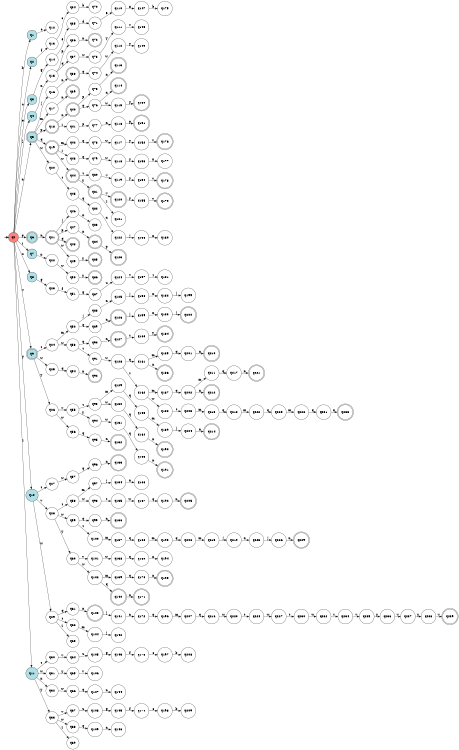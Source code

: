 digraph APTAALF {
__start0 [style = invis, shape = none, label = "", width = 0, height = 0];

rankdir=LR;
size="8,5";

s0 [style="filled", color="black", fillcolor="#ff817b" shape="circle", label="q0"];
s1 [style="filled", color="black", fillcolor="powderblue" shape="circle", label="q1"];
s2 [style="filled", color="black", fillcolor="powderblue" shape="circle", label="q2"];
s3 [style="filled", color="black", fillcolor="powderblue" shape="circle", label="q3"];
s4 [style="filled", color="black", fillcolor="powderblue" shape="circle", label="q4"];
s5 [style="rounded,filled", color="black", fillcolor="powderblue" shape="doublecircle", label="q5"];
s6 [style="rounded,filled", color="black", fillcolor="powderblue" shape="doublecircle", label="q6"];
s7 [style="filled", color="black", fillcolor="powderblue" shape="circle", label="q7"];
s8 [style="filled", color="black", fillcolor="powderblue" shape="circle", label="q8"];
s9 [style="rounded,filled", color="black", fillcolor="powderblue" shape="doublecircle", label="q9"];
s10 [style="filled", color="black", fillcolor="powderblue" shape="circle", label="q10"];
s11 [style="filled", color="black", fillcolor="powderblue" shape="circle", label="q11"];
s12 [style="filled", color="black", fillcolor="white" shape="circle", label="q12"];
s13 [style="filled", color="black", fillcolor="white" shape="circle", label="q13"];
s14 [style="filled", color="black", fillcolor="white" shape="circle", label="q14"];
s15 [style="filled", color="black", fillcolor="white" shape="circle", label="q15"];
s16 [style="filled", color="black", fillcolor="white" shape="circle", label="q16"];
s17 [style="filled", color="black", fillcolor="white" shape="circle", label="q17"];
s18 [style="rounded,filled", color="black", fillcolor="white" shape="doublecircle", label="q18"];
s19 [style="rounded,filled", color="black", fillcolor="white" shape="doublecircle", label="q19"];
s20 [style="filled", color="black", fillcolor="white" shape="circle", label="q20"];
s21 [style="rounded,filled", color="black", fillcolor="white" shape="doublecircle", label="q21"];
s22 [style="filled", color="black", fillcolor="white" shape="circle", label="q22"];
s23 [style="filled", color="black", fillcolor="white" shape="circle", label="q23"];
s24 [style="filled", color="black", fillcolor="white" shape="circle", label="q24"];
s25 [style="filled", color="black", fillcolor="white" shape="circle", label="q25"];
s26 [style="filled", color="black", fillcolor="white" shape="circle", label="q26"];
s27 [style="filled", color="black", fillcolor="white" shape="circle", label="q27"];
s28 [style="filled", color="black", fillcolor="white" shape="circle", label="q28"];
s29 [style="filled", color="black", fillcolor="white" shape="circle", label="q29"];
s30 [style="filled", color="black", fillcolor="white" shape="circle", label="q30"];
s31 [style="filled", color="black", fillcolor="white" shape="circle", label="q31"];
s32 [style="filled", color="black", fillcolor="white" shape="circle", label="q32"];
s33 [style="filled", color="black", fillcolor="white" shape="circle", label="q33"];
s34 [style="filled", color="black", fillcolor="white" shape="circle", label="q34"];
s35 [style="filled", color="black", fillcolor="white" shape="circle", label="q35"];
s36 [style="filled", color="black", fillcolor="white" shape="circle", label="q36"];
s37 [style="filled", color="black", fillcolor="white" shape="circle", label="q37"];
s38 [style="rounded,filled", color="black", fillcolor="white" shape="doublecircle", label="q38"];
s39 [style="rounded,filled", color="black", fillcolor="white" shape="doublecircle", label="q39"];
s40 [style="rounded,filled", color="black", fillcolor="white" shape="doublecircle", label="q40"];
s41 [style="filled", color="black", fillcolor="white" shape="circle", label="q41"];
s42 [style="filled", color="black", fillcolor="white" shape="circle", label="q42"];
s43 [style="filled", color="black", fillcolor="white" shape="circle", label="q43"];
s44 [style="rounded,filled", color="black", fillcolor="white" shape="doublecircle", label="q44"];
s45 [style="filled", color="black", fillcolor="white" shape="circle", label="q45"];
s46 [style="filled", color="black", fillcolor="white" shape="circle", label="q46"];
s47 [style="filled", color="black", fillcolor="white" shape="circle", label="q47"];
s48 [style="rounded,filled", color="black", fillcolor="white" shape="doublecircle", label="q48"];
s49 [style="filled", color="black", fillcolor="white" shape="circle", label="q49"];
s50 [style="filled", color="black", fillcolor="white" shape="circle", label="q50"];
s51 [style="filled", color="black", fillcolor="white" shape="circle", label="q51"];
s52 [style="filled", color="black", fillcolor="white" shape="circle", label="q52"];
s53 [style="filled", color="black", fillcolor="white" shape="circle", label="q53"];
s54 [style="filled", color="black", fillcolor="white" shape="circle", label="q54"];
s55 [style="filled", color="black", fillcolor="white" shape="circle", label="q55"];
s56 [style="filled", color="black", fillcolor="white" shape="circle", label="q56"];
s57 [style="filled", color="black", fillcolor="white" shape="circle", label="q57"];
s58 [style="filled", color="black", fillcolor="white" shape="circle", label="q58"];
s59 [style="filled", color="black", fillcolor="white" shape="circle", label="q59"];
s60 [style="filled", color="black", fillcolor="white" shape="circle", label="q60"];
s61 [style="filled", color="black", fillcolor="white" shape="circle", label="q61"];
s62 [style="filled", color="black", fillcolor="white" shape="circle", label="q62"];
s63 [style="filled", color="black", fillcolor="white" shape="circle", label="q63"];
s64 [style="filled", color="black", fillcolor="white" shape="circle", label="q64"];
s65 [style="filled", color="black", fillcolor="white" shape="circle", label="q65"];
s66 [style="filled", color="black", fillcolor="white" shape="circle", label="q66"];
s67 [style="filled", color="black", fillcolor="white" shape="circle", label="q67"];
s68 [style="filled", color="black", fillcolor="white" shape="circle", label="q68"];
s69 [style="filled", color="black", fillcolor="white" shape="circle", label="q69"];
s70 [style="filled", color="black", fillcolor="white" shape="circle", label="q70"];
s71 [style="filled", color="black", fillcolor="white" shape="circle", label="q71"];
s72 [style="rounded,filled", color="black", fillcolor="white" shape="doublecircle", label="q72"];
s73 [style="filled", color="black", fillcolor="white" shape="circle", label="q73"];
s74 [style="filled", color="black", fillcolor="white" shape="circle", label="q74"];
s75 [style="filled", color="black", fillcolor="white" shape="circle", label="q75"];
s76 [style="filled", color="black", fillcolor="white" shape="circle", label="q76"];
s77 [style="filled", color="black", fillcolor="white" shape="circle", label="q77"];
s78 [style="filled", color="black", fillcolor="white" shape="circle", label="q78"];
s79 [style="filled", color="black", fillcolor="white" shape="circle", label="q79"];
s80 [style="filled", color="black", fillcolor="white" shape="circle", label="q80"];
s81 [style="rounded,filled", color="black", fillcolor="white" shape="doublecircle", label="q81"];
s82 [style="filled", color="black", fillcolor="white" shape="circle", label="q82"];
s83 [style="filled", color="black", fillcolor="white" shape="circle", label="q83"];
s84 [style="rounded,filled", color="black", fillcolor="white" shape="doublecircle", label="q84"];
s85 [style="rounded,filled", color="black", fillcolor="white" shape="doublecircle", label="q85"];
s86 [style="rounded,filled", color="black", fillcolor="white" shape="doublecircle", label="q86"];
s87 [style="filled", color="black", fillcolor="white" shape="circle", label="q87"];
s88 [style="filled", color="black", fillcolor="white" shape="circle", label="q88"];
s89 [style="filled", color="black", fillcolor="white" shape="circle", label="q89"];
s90 [style="filled", color="black", fillcolor="white" shape="circle", label="q90"];
s91 [style="filled", color="black", fillcolor="white" shape="circle", label="q91"];
s92 [style="rounded,filled", color="black", fillcolor="white" shape="doublecircle", label="q92"];
s93 [style="filled", color="black", fillcolor="white" shape="circle", label="q93"];
s94 [style="filled", color="black", fillcolor="white" shape="circle", label="q94"];
s95 [style="filled", color="black", fillcolor="white" shape="circle", label="q95"];
s96 [style="filled", color="black", fillcolor="white" shape="circle", label="q96"];
s97 [style="filled", color="black", fillcolor="white" shape="circle", label="q97"];
s98 [style="filled", color="black", fillcolor="white" shape="circle", label="q98"];
s99 [style="filled", color="black", fillcolor="white" shape="circle", label="q99"];
s100 [style="filled", color="black", fillcolor="white" shape="circle", label="q100"];
s101 [style="filled", color="black", fillcolor="white" shape="circle", label="q101"];
s102 [style="filled", color="black", fillcolor="white" shape="circle", label="q102"];
s103 [style="rounded,filled", color="black", fillcolor="white" shape="doublecircle", label="q103"];
s104 [style="filled", color="black", fillcolor="white" shape="circle", label="q104"];
s105 [style="filled", color="black", fillcolor="white" shape="circle", label="q105"];
s106 [style="filled", color="black", fillcolor="white" shape="circle", label="q106"];
s107 [style="filled", color="black", fillcolor="white" shape="circle", label="q107"];
s108 [style="filled", color="black", fillcolor="white" shape="circle", label="q108"];
s109 [style="filled", color="black", fillcolor="white" shape="circle", label="q109"];
s110 [style="filled", color="black", fillcolor="white" shape="circle", label="q110"];
s111 [style="filled", color="black", fillcolor="white" shape="circle", label="q111"];
s112 [style="filled", color="black", fillcolor="white" shape="circle", label="q112"];
s113 [style="rounded,filled", color="black", fillcolor="white" shape="doublecircle", label="q113"];
s114 [style="rounded,filled", color="black", fillcolor="white" shape="doublecircle", label="q114"];
s115 [style="filled", color="black", fillcolor="white" shape="circle", label="q115"];
s116 [style="filled", color="black", fillcolor="white" shape="circle", label="q116"];
s117 [style="filled", color="black", fillcolor="white" shape="circle", label="q117"];
s118 [style="filled", color="black", fillcolor="white" shape="circle", label="q118"];
s119 [style="filled", color="black", fillcolor="white" shape="circle", label="q119"];
s120 [style="rounded,filled", color="black", fillcolor="white" shape="doublecircle", label="q120"];
s121 [style="filled", color="black", fillcolor="white" shape="circle", label="q121"];
s122 [style="filled", color="black", fillcolor="white" shape="circle", label="q122"];
s123 [style="rounded,filled", color="black", fillcolor="white" shape="doublecircle", label="q123"];
s124 [style="filled", color="black", fillcolor="white" shape="circle", label="q124"];
s125 [style="filled", color="black", fillcolor="white" shape="circle", label="q125"];
s126 [style="rounded,filled", color="black", fillcolor="white" shape="doublecircle", label="q126"];
s127 [style="rounded,filled", color="black", fillcolor="white" shape="doublecircle", label="q127"];
s128 [style="filled", color="black", fillcolor="white" shape="circle", label="q128"];
s129 [style="filled", color="black", fillcolor="white" shape="circle", label="q129"];
s130 [style="filled", color="black", fillcolor="white" shape="circle", label="q130"];
s131 [style="filled", color="black", fillcolor="white" shape="circle", label="q131"];
s132 [style="rounded,filled", color="black", fillcolor="white" shape="doublecircle", label="q132"];
s133 [style="rounded,filled", color="black", fillcolor="white" shape="doublecircle", label="q133"];
s134 [style="filled", color="black", fillcolor="white" shape="circle", label="q134"];
s135 [style="filled", color="black", fillcolor="white" shape="circle", label="q135"];
s136 [style="rounded,filled", color="black", fillcolor="white" shape="doublecircle", label="q136"];
s137 [style="filled", color="black", fillcolor="white" shape="circle", label="q137"];
s138 [style="filled", color="black", fillcolor="white" shape="circle", label="q138"];
s139 [style="filled", color="black", fillcolor="white" shape="circle", label="q139"];
s140 [style="rounded,filled", color="black", fillcolor="white" shape="doublecircle", label="q140"];
s141 [style="filled", color="black", fillcolor="white" shape="circle", label="q141"];
s142 [style="filled", color="black", fillcolor="white" shape="circle", label="q142"];
s143 [style="filled", color="black", fillcolor="white" shape="circle", label="q143"];
s144 [style="filled", color="black", fillcolor="white" shape="circle", label="q144"];
s145 [style="filled", color="black", fillcolor="white" shape="circle", label="q145"];
s146 [style="filled", color="black", fillcolor="white" shape="circle", label="q146"];
s147 [style="filled", color="black", fillcolor="white" shape="circle", label="q147"];
s148 [style="filled", color="black", fillcolor="white" shape="circle", label="q148"];
s149 [style="filled", color="black", fillcolor="white" shape="circle", label="q149"];
s150 [style="rounded,filled", color="black", fillcolor="white" shape="doublecircle", label="q150"];
s151 [style="rounded,filled", color="black", fillcolor="white" shape="doublecircle", label="q151"];
s152 [style="filled", color="black", fillcolor="white" shape="circle", label="q152"];
s153 [style="filled", color="black", fillcolor="white" shape="circle", label="q153"];
s154 [style="filled", color="black", fillcolor="white" shape="circle", label="q154"];
s155 [style="filled", color="black", fillcolor="white" shape="circle", label="q155"];
s156 [style="filled", color="black", fillcolor="white" shape="circle", label="q156"];
s157 [style="filled", color="black", fillcolor="white" shape="circle", label="q157"];
s158 [style="filled", color="black", fillcolor="white" shape="circle", label="q158"];
s159 [style="filled", color="black", fillcolor="white" shape="circle", label="q159"];
s160 [style="filled", color="black", fillcolor="white" shape="circle", label="q160"];
s161 [style="filled", color="black", fillcolor="white" shape="circle", label="q161"];
s162 [style="filled", color="black", fillcolor="white" shape="circle", label="q162"];
s163 [style="filled", color="black", fillcolor="white" shape="circle", label="q163"];
s164 [style="filled", color="black", fillcolor="white" shape="circle", label="q164"];
s165 [style="filled", color="black", fillcolor="white" shape="circle", label="q165"];
s166 [style="filled", color="black", fillcolor="white" shape="circle", label="q166"];
s167 [style="filled", color="black", fillcolor="white" shape="circle", label="q167"];
s168 [style="filled", color="black", fillcolor="white" shape="circle", label="q168"];
s169 [style="filled", color="black", fillcolor="white" shape="circle", label="q169"];
s170 [style="filled", color="black", fillcolor="white" shape="circle", label="q170"];
s171 [style="rounded,filled", color="black", fillcolor="white" shape="doublecircle", label="q171"];
s172 [style="filled", color="black", fillcolor="white" shape="circle", label="q172"];
s173 [style="filled", color="black", fillcolor="white" shape="circle", label="q173"];
s174 [style="filled", color="black", fillcolor="white" shape="circle", label="q174"];
s175 [style="filled", color="black", fillcolor="white" shape="circle", label="q175"];
s176 [style="rounded,filled", color="black", fillcolor="white" shape="doublecircle", label="q176"];
s177 [style="filled", color="black", fillcolor="white" shape="circle", label="q177"];
s178 [style="rounded,filled", color="black", fillcolor="white" shape="doublecircle", label="q178"];
s179 [style="rounded,filled", color="black", fillcolor="white" shape="doublecircle", label="q179"];
s180 [style="filled", color="black", fillcolor="white" shape="circle", label="q180"];
s181 [style="filled", color="black", fillcolor="white" shape="circle", label="q181"];
s182 [style="filled", color="black", fillcolor="white" shape="circle", label="q182"];
s183 [style="filled", color="black", fillcolor="white" shape="circle", label="q183"];
s184 [style="rounded,filled", color="black", fillcolor="white" shape="doublecircle", label="q184"];
s185 [style="filled", color="black", fillcolor="white" shape="circle", label="q185"];
s186 [style="rounded,filled", color="black", fillcolor="white" shape="doublecircle", label="q186"];
s187 [style="filled", color="black", fillcolor="white" shape="circle", label="q187"];
s188 [style="filled", color="black", fillcolor="white" shape="circle", label="q188"];
s189 [style="filled", color="black", fillcolor="white" shape="circle", label="q189"];
s190 [style="rounded,filled", color="black", fillcolor="white" shape="doublecircle", label="q190"];
s191 [style="rounded,filled", color="black", fillcolor="white" shape="doublecircle", label="q191"];
s192 [style="filled", color="black", fillcolor="white" shape="circle", label="q192"];
s193 [style="filled", color="black", fillcolor="white" shape="circle", label="q193"];
s194 [style="filled", color="black", fillcolor="white" shape="circle", label="q194"];
s195 [style="rounded,filled", color="black", fillcolor="white" shape="doublecircle", label="q195"];
s196 [style="filled", color="black", fillcolor="white" shape="circle", label="q196"];
s197 [style="filled", color="black", fillcolor="white" shape="circle", label="q197"];
s198 [style="filled", color="black", fillcolor="white" shape="circle", label="q198"];
s199 [style="filled", color="black", fillcolor="white" shape="circle", label="q199"];
s200 [style="rounded,filled", color="black", fillcolor="white" shape="doublecircle", label="q200"];
s201 [style="filled", color="black", fillcolor="white" shape="circle", label="q201"];
s202 [style="filled", color="black", fillcolor="white" shape="circle", label="q202"];
s203 [style="filled", color="black", fillcolor="white" shape="circle", label="q203"];
s204 [style="filled", color="black", fillcolor="white" shape="circle", label="q204"];
s205 [style="rounded,filled", color="black", fillcolor="white" shape="doublecircle", label="q205"];
s206 [style="filled", color="black", fillcolor="white" shape="circle", label="q206"];
s207 [style="filled", color="black", fillcolor="white" shape="circle", label="q207"];
s208 [style="filled", color="black", fillcolor="white" shape="circle", label="q208"];
s209 [style="filled", color="black", fillcolor="white" shape="circle", label="q209"];
s210 [style="rounded,filled", color="black", fillcolor="white" shape="doublecircle", label="q210"];
s211 [style="filled", color="black", fillcolor="white" shape="circle", label="q211"];
s212 [style="rounded,filled", color="black", fillcolor="white" shape="doublecircle", label="q212"];
s213 [style="filled", color="black", fillcolor="white" shape="circle", label="q213"];
s214 [style="rounded,filled", color="black", fillcolor="white" shape="doublecircle", label="q214"];
s215 [style="filled", color="black", fillcolor="white" shape="circle", label="q215"];
s216 [style="filled", color="black", fillcolor="white" shape="circle", label="q216"];
s217 [style="filled", color="black", fillcolor="white" shape="circle", label="q217"];
s218 [style="filled", color="black", fillcolor="white" shape="circle", label="q218"];
s219 [style="filled", color="black", fillcolor="white" shape="circle", label="q219"];
s220 [style="filled", color="black", fillcolor="white" shape="circle", label="q220"];
s221 [style="rounded,filled", color="black", fillcolor="white" shape="doublecircle", label="q221"];
s222 [style="filled", color="black", fillcolor="white" shape="circle", label="q222"];
s223 [style="filled", color="black", fillcolor="white" shape="circle", label="q223"];
s224 [style="filled", color="black", fillcolor="white" shape="circle", label="q224"];
s225 [style="filled", color="black", fillcolor="white" shape="circle", label="q225"];
s226 [style="filled", color="black", fillcolor="white" shape="circle", label="q226"];
s227 [style="filled", color="black", fillcolor="white" shape="circle", label="q227"];
s228 [style="filled", color="black", fillcolor="white" shape="circle", label="q228"];
s229 [style="rounded,filled", color="black", fillcolor="white" shape="doublecircle", label="q229"];
s230 [style="filled", color="black", fillcolor="white" shape="circle", label="q230"];
s231 [style="filled", color="black", fillcolor="white" shape="circle", label="q231"];
s232 [style="filled", color="black", fillcolor="white" shape="circle", label="q232"];
s233 [style="rounded,filled", color="black", fillcolor="white" shape="doublecircle", label="q233"];
s234 [style="filled", color="black", fillcolor="white" shape="circle", label="q234"];
s235 [style="filled", color="black", fillcolor="white" shape="circle", label="q235"];
s236 [style="filled", color="black", fillcolor="white" shape="circle", label="q236"];
s237 [style="filled", color="black", fillcolor="white" shape="circle", label="q237"];
s238 [style="filled", color="black", fillcolor="white" shape="circle", label="q238"];
s239 [style="rounded,filled", color="black", fillcolor="white" shape="doublecircle", label="q239"];
subgraph cluster_main { 
	graph [pad=".75", ranksep="0.15", nodesep="0.15"];
	 style=invis; 
	__start0 -> s0 [penwidth=2];
}
s0 -> s1 [label="b"];
s0 -> s2 [label="c"];
s0 -> s3 [label="e"];
s0 -> s4 [label="j"];
s0 -> s5 [label="n"];
s0 -> s6 [label="p"];
s0 -> s7 [label="r"];
s0 -> s8 [label="u"];
s0 -> s9 [label="v"];
s0 -> s10 [label="y"];
s0 -> s11 [label="z"];
s1 -> s12 [label="c"];
s2 -> s13 [label="f"];
s3 -> s14 [label="g"];
s4 -> s15 [label="n"];
s5 -> s16 [label="j"];
s5 -> s17 [label="m"];
s5 -> s18 [label="p"];
s5 -> s19 [label="q"];
s5 -> s20 [label="w"];
s6 -> s21 [label="n"];
s7 -> s22 [label="x"];
s8 -> s23 [label="g"];
s9 -> s24 [label="t"];
s9 -> s25 [label="w"];
s9 -> s26 [label="y"];
s10 -> s27 [label="t"];
s10 -> s28 [label="v"];
s10 -> s29 [label="w"];
s11 -> s30 [label="t"];
s11 -> s31 [label="w"];
s11 -> s32 [label="x"];
s11 -> s33 [label="y"];
s13 -> s34 [label="c"];
s14 -> s35 [label="e"];
s15 -> s36 [label="p"];
s15 -> s37 [label="q"];
s16 -> s38 [label="n"];
s17 -> s39 [label="n"];
s18 -> s40 [label="n"];
s18 -> s41 [label="r"];
s19 -> s42 [label="m"];
s19 -> s43 [label="r"];
s19 -> s44 [label="w"];
s20 -> s45 [label="t"];
s21 -> s46 [label="j"];
s21 -> s47 [label="p"];
s21 -> s48 [label="q"];
s21 -> s49 [label="w"];
s22 -> s50 [label="w"];
s23 -> s51 [label="f"];
s24 -> s52 [label="m"];
s24 -> s53 [label="w"];
s25 -> s54 [label="q"];
s26 -> s55 [label="v"];
s26 -> s56 [label="w"];
s27 -> s57 [label="w"];
s28 -> s58 [label="t"];
s28 -> s59 [label="w"];
s28 -> s60 [label="y"];
s29 -> s61 [label="q"];
s29 -> s62 [label="t"];
s29 -> s63 [label="z"];
s30 -> s64 [label="v"];
s31 -> s65 [label="y"];
s32 -> s66 [label="w"];
s33 -> s67 [label="v"];
s33 -> s68 [label="w"];
s33 -> s69 [label="z"];
s34 -> s70 [label="b"];
s35 -> s71 [label="d"];
s36 -> s72 [label="n"];
s37 -> s73 [label="w"];
s38 -> s74 [label="q"];
s40 -> s75 [label="p"];
s40 -> s76 [label="q"];
s41 -> s77 [label="p"];
s42 -> s78 [label="q"];
s43 -> s79 [label="q"];
s44 -> s80 [label="t"];
s44 -> s81 [label="y"];
s45 -> s82 [label="q"];
s46 -> s83 [label="n"];
s47 -> s84 [label="n"];
s49 -> s85 [label="y"];
s50 -> s86 [label="y"];
s51 -> s87 [label="g"];
s52 -> s88 [label="j"];
s52 -> s89 [label="q"];
s53 -> s90 [label="q"];
s53 -> s91 [label="t"];
s54 -> s92 [label="n"];
s55 -> s93 [label="t"];
s55 -> s94 [label="y"];
s56 -> s95 [label="q"];
s57 -> s96 [label="q"];
s58 -> s97 [label="m"];
s58 -> s98 [label="w"];
s59 -> s99 [label="q"];
s59 -> s100 [label="t"];
s60 -> s101 [label="v"];
s60 -> s102 [label="w"];
s61 -> s103 [label="n"];
s62 -> s104 [label="m"];
s64 -> s105 [label="u"];
s65 -> s106 [label="v"];
s66 -> s107 [label="q"];
s67 -> s108 [label="u"];
s68 -> s109 [label="q"];
s71 -> s110 [label="9"];
s73 -> s111 [label="y"];
s74 -> s112 [label="w"];
s75 -> s113 [label="n"];
s76 -> s114 [label="n"];
s76 -> s115 [label="w"];
s77 -> s116 [label="n"];
s78 -> s117 [label="w"];
s79 -> s118 [label="w"];
s80 -> s119 [label="v"];
s81 -> s120 [label="v"];
s81 -> s121 [label="z"];
s82 -> s122 [label="n"];
s84 -> s123 [label="p"];
s87 -> s124 [label="u"];
s88 -> s125 [label="n"];
s89 -> s126 [label="n"];
s90 -> s127 [label="n"];
s91 -> s128 [label="w"];
s93 -> s129 [label="m"];
s93 -> s130 [label="w"];
s94 -> s131 [label="w"];
s95 -> s132 [label="n"];
s96 -> s133 [label="n"];
s97 -> s134 [label="j"];
s98 -> s135 [label="t"];
s99 -> s136 [label="n"];
s100 -> s137 [label="m"];
s101 -> s138 [label="w"];
s102 -> s139 [label="m"];
s102 -> s140 [label="q"];
s103 -> s141 [label="j"];
s104 -> s142 [label="j"];
s105 -> s143 [label="g"];
s107 -> s144 [label="n"];
s108 -> s145 [label="g"];
s109 -> s146 [label="n"];
s110 -> s147 [label="8"];
s111 -> s148 [label="v"];
s112 -> s149 [label="y"];
s115 -> s150 [label="y"];
s116 -> s151 [label="p"];
s117 -> s152 [label="y"];
s118 -> s153 [label="y"];
s119 -> s154 [label="y"];
s120 -> s155 [label="y"];
s122 -> s156 [label="j"];
s124 -> s157 [label="v"];
s125 -> s158 [label="j"];
s126 -> s159 [label="j"];
s127 -> s160 [label="t"];
s128 -> s161 [label="q"];
s128 -> s162 [label="t"];
s129 -> s163 [label="q"];
s130 -> s164 [label="q"];
s131 -> s165 [label="q"];
s134 -> s166 [label="n"];
s135 -> s167 [label="w"];
s137 -> s168 [label="q"];
s138 -> s169 [label="q"];
s139 -> s170 [label="q"];
s140 -> s171 [label="n"];
s141 -> s172 [label="n"];
s143 -> s173 [label="f"];
s145 -> s174 [label="f"];
s147 -> s175 [label="b"];
s152 -> s176 [label="v"];
s153 -> s177 [label="x"];
s154 -> s178 [label="v"];
s155 -> s179 [label="v"];
s156 -> s180 [label="n"];
s157 -> s181 [label="z"];
s158 -> s182 [label="n"];
s159 -> s183 [label="n"];
s160 -> s184 [label="y"];
s161 -> s185 [label="m"];
s161 -> s186 [label="n"];
s162 -> s187 [label="m"];
s162 -> s188 [label="w"];
s163 -> s189 [label="m"];
s164 -> s190 [label="n"];
s165 -> s191 [label="n"];
s167 -> s192 [label="q"];
s168 -> s193 [label="m"];
s169 -> s194 [label="n"];
s170 -> s195 [label="n"];
s172 -> s196 [label="q"];
s173 -> s197 [label="c"];
s174 -> s198 [label="c"];
s182 -> s199 [label="j"];
s183 -> s200 [label="j"];
s185 -> s201 [label="q"];
s187 -> s202 [label="q"];
s188 -> s203 [label="t"];
s189 -> s204 [label="j"];
s192 -> s205 [label="n"];
s193 -> s206 [label="q"];
s196 -> s207 [label="m"];
s197 -> s208 [label="b"];
s198 -> s209 [label="b"];
s201 -> s210 [label="n"];
s202 -> s211 [label="m"];
s202 -> s212 [label="n"];
s203 -> s213 [label="m"];
s204 -> s214 [label="n"];
s206 -> s215 [label="m"];
s207 -> s216 [label="q"];
s211 -> s217 [label="q"];
s213 -> s218 [label="q"];
s215 -> s219 [label="j"];
s216 -> s220 [label="w"];
s217 -> s221 [label="n"];
s218 -> s222 [label="m"];
s219 -> s223 [label="n"];
s220 -> s224 [label="t"];
s222 -> s225 [label="q"];
s223 -> s226 [label="j"];
s224 -> s227 [label="w"];
s225 -> s228 [label="m"];
s226 -> s229 [label="n"];
s227 -> s230 [label="t"];
s228 -> s231 [label="q"];
s230 -> s232 [label="w"];
s231 -> s233 [label="n"];
s232 -> s234 [label="t"];
s234 -> s235 [label="v"];
s235 -> s236 [label="y"];
s236 -> s237 [label="v"];
s237 -> s238 [label="y"];
s238 -> s239 [label="v"];

}